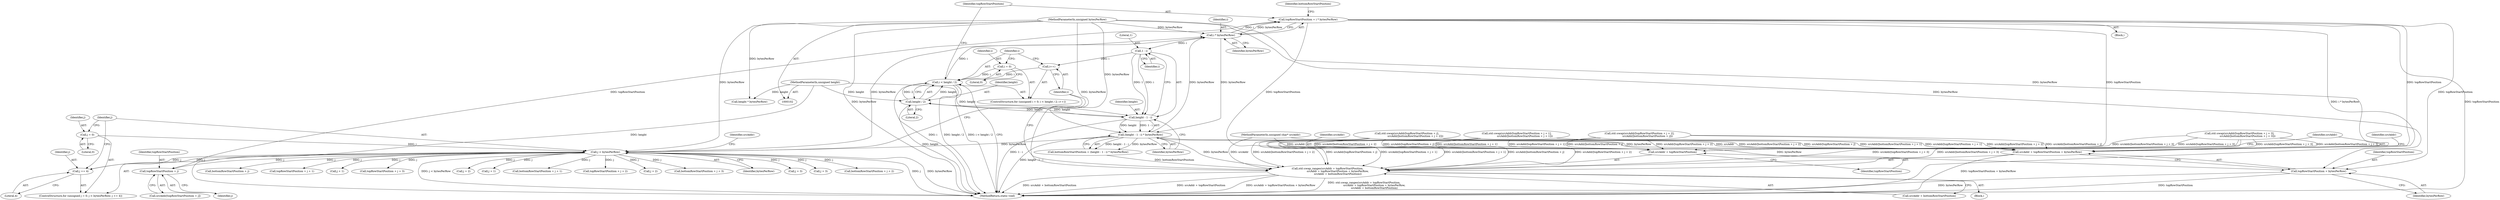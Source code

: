 digraph "0_Chrome_d59a4441697f6253e7dc3f7ae5caad6e5fd2c778_7@integer" {
"1000125" [label="(Call,topRowStartPosition = i * bytesPerRow)"];
"1000127" [label="(Call,i * bytesPerRow)"];
"1000116" [label="(Call,i < height / 2)"];
"1000113" [label="(Call,i = 0)"];
"1000121" [label="(Call,i++)"];
"1000136" [label="(Call,1 - i)"];
"1000118" [label="(Call,height / 2)"];
"1000134" [label="(Call,height - 1 - i)"];
"1000104" [label="(MethodParameterIn,unsigned height)"];
"1000150" [label="(Call,j < bytesPerRow)"];
"1000147" [label="(Call,j = 0)"];
"1000153" [label="(Call,j += 4)"];
"1000133" [label="(Call,(height - 1 - i) * bytesPerRow)"];
"1000105" [label="(MethodParameterIn,unsigned bytesPerRow)"];
"1000160" [label="(Call,topRowStartPosition + j)"];
"1000215" [label="(Call,std::swap_ranges(srcAddr + topRowStartPosition,\n                         srcAddr + topRowStartPosition + bytesPerRow,\n                         srcAddr + bottomRowStartPosition))"];
"1000216" [label="(Call,srcAddr + topRowStartPosition)"];
"1000219" [label="(Call,srcAddr + topRowStartPosition + bytesPerRow)"];
"1000221" [label="(Call,topRowStartPosition + bytesPerRow)"];
"1000157" [label="(Call,std::swap(srcAddr[topRowStartPosition + j],\n                     srcAddr[bottomRowStartPosition + j + 2]))"];
"1000123" [label="(Block,)"];
"1000222" [label="(Identifier,topRowStartPosition)"];
"1000180" [label="(Call,bottomRowStartPosition + j + 1)"];
"1000188" [label="(Call,topRowStartPosition + j + 2)"];
"1000127" [label="(Call,i * bytesPerRow)"];
"1000240" [label="(Call,height * bytesPerRow)"];
"1000190" [label="(Call,j + 2)"];
"1000116" [label="(Call,i < height / 2)"];
"1000136" [label="(Call,1 - i)"];
"1000170" [label="(Call,std::swap(srcAddr[topRowStartPosition + j + 1],\n                    srcAddr[bottomRowStartPosition + j + 1]))"];
"1000151" [label="(Identifier,j)"];
"1000155" [label="(Literal,4)"];
"1000121" [label="(Call,i++)"];
"1000158" [label="(Call,srcAddr[topRowStartPosition + j])"];
"1000255" [label="(MethodReturn,static void)"];
"1000148" [label="(Identifier,j)"];
"1000129" [label="(Identifier,bytesPerRow)"];
"1000126" [label="(Identifier,topRowStartPosition)"];
"1000114" [label="(Identifier,i)"];
"1000159" [label="(Identifier,srcAddr)"];
"1000219" [label="(Call,srcAddr + topRowStartPosition + bytesPerRow)"];
"1000138" [label="(Identifier,i)"];
"1000125" [label="(Call,topRowStartPosition = i * bytesPerRow)"];
"1000218" [label="(Identifier,topRowStartPosition)"];
"1000105" [label="(MethodParameterIn,unsigned bytesPerRow)"];
"1000221" [label="(Call,topRowStartPosition + bytesPerRow)"];
"1000113" [label="(Call,i = 0)"];
"1000214" [label="(Block,)"];
"1000223" [label="(Identifier,bytesPerRow)"];
"1000208" [label="(Call,bottomRowStartPosition + j + 3)"];
"1000185" [label="(Call,std::swap(srcAddr[topRowStartPosition + j + 2],\n                    srcAddr[bottomRowStartPosition + j]))"];
"1000152" [label="(Identifier,bytesPerRow)"];
"1000133" [label="(Call,(height - 1 - i) * bytesPerRow)"];
"1000117" [label="(Identifier,i)"];
"1000115" [label="(Literal,0)"];
"1000134" [label="(Call,height - 1 - i)"];
"1000137" [label="(Literal,1)"];
"1000119" [label="(Identifier,height)"];
"1000149" [label="(Literal,0)"];
"1000128" [label="(Identifier,i)"];
"1000111" [label="(ControlStructure,for (unsigned i = 0; i < height / 2; i++))"];
"1000118" [label="(Call,height / 2)"];
"1000135" [label="(Identifier,height)"];
"1000162" [label="(Identifier,j)"];
"1000203" [label="(Call,j + 3)"];
"1000210" [label="(Call,j + 3)"];
"1000217" [label="(Identifier,srcAddr)"];
"1000165" [label="(Call,bottomRowStartPosition + j + 2)"];
"1000215" [label="(Call,std::swap_ranges(srcAddr + topRowStartPosition,\n                         srcAddr + topRowStartPosition + bytesPerRow,\n                         srcAddr + bottomRowStartPosition))"];
"1000195" [label="(Call,bottomRowStartPosition + j)"];
"1000104" [label="(MethodParameterIn,unsigned height)"];
"1000120" [label="(Literal,2)"];
"1000173" [label="(Call,topRowStartPosition + j + 1)"];
"1000161" [label="(Identifier,topRowStartPosition)"];
"1000182" [label="(Call,j + 1)"];
"1000150" [label="(Call,j < bytesPerRow)"];
"1000122" [label="(Identifier,i)"];
"1000139" [label="(Identifier,bytesPerRow)"];
"1000224" [label="(Call,srcAddr + bottomRowStartPosition)"];
"1000201" [label="(Call,topRowStartPosition + j + 3)"];
"1000167" [label="(Call,j + 2)"];
"1000145" [label="(ControlStructure,for (unsigned j = 0; j < bytesPerRow; j += 4))"];
"1000198" [label="(Call,std::swap(srcAddr[topRowStartPosition + j + 3],\n                    srcAddr[bottomRowStartPosition + j + 3]))"];
"1000147" [label="(Call,j = 0)"];
"1000132" [label="(Identifier,bottomRowStartPosition)"];
"1000220" [label="(Identifier,srcAddr)"];
"1000160" [label="(Call,topRowStartPosition + j)"];
"1000216" [label="(Call,srcAddr + topRowStartPosition)"];
"1000153" [label="(Call,j += 4)"];
"1000175" [label="(Call,j + 1)"];
"1000103" [label="(MethodParameterIn,unsigned char* srcAddr)"];
"1000225" [label="(Identifier,srcAddr)"];
"1000154" [label="(Identifier,j)"];
"1000131" [label="(Call,bottomRowStartPosition = (height - 1 - i) * bytesPerRow)"];
"1000125" -> "1000123"  [label="AST: "];
"1000125" -> "1000127"  [label="CFG: "];
"1000126" -> "1000125"  [label="AST: "];
"1000127" -> "1000125"  [label="AST: "];
"1000132" -> "1000125"  [label="CFG: "];
"1000125" -> "1000255"  [label="DDG: topRowStartPosition"];
"1000125" -> "1000255"  [label="DDG: i * bytesPerRow"];
"1000127" -> "1000125"  [label="DDG: i"];
"1000127" -> "1000125"  [label="DDG: bytesPerRow"];
"1000125" -> "1000160"  [label="DDG: topRowStartPosition"];
"1000125" -> "1000215"  [label="DDG: topRowStartPosition"];
"1000125" -> "1000216"  [label="DDG: topRowStartPosition"];
"1000125" -> "1000219"  [label="DDG: topRowStartPosition"];
"1000125" -> "1000221"  [label="DDG: topRowStartPosition"];
"1000127" -> "1000129"  [label="CFG: "];
"1000128" -> "1000127"  [label="AST: "];
"1000129" -> "1000127"  [label="AST: "];
"1000116" -> "1000127"  [label="DDG: i"];
"1000150" -> "1000127"  [label="DDG: bytesPerRow"];
"1000105" -> "1000127"  [label="DDG: bytesPerRow"];
"1000133" -> "1000127"  [label="DDG: bytesPerRow"];
"1000127" -> "1000136"  [label="DDG: i"];
"1000127" -> "1000133"  [label="DDG: bytesPerRow"];
"1000116" -> "1000111"  [label="AST: "];
"1000116" -> "1000118"  [label="CFG: "];
"1000117" -> "1000116"  [label="AST: "];
"1000118" -> "1000116"  [label="AST: "];
"1000126" -> "1000116"  [label="CFG: "];
"1000255" -> "1000116"  [label="CFG: "];
"1000116" -> "1000255"  [label="DDG: i"];
"1000116" -> "1000255"  [label="DDG: height / 2"];
"1000116" -> "1000255"  [label="DDG: i < height / 2"];
"1000113" -> "1000116"  [label="DDG: i"];
"1000121" -> "1000116"  [label="DDG: i"];
"1000118" -> "1000116"  [label="DDG: height"];
"1000118" -> "1000116"  [label="DDG: 2"];
"1000113" -> "1000111"  [label="AST: "];
"1000113" -> "1000115"  [label="CFG: "];
"1000114" -> "1000113"  [label="AST: "];
"1000115" -> "1000113"  [label="AST: "];
"1000117" -> "1000113"  [label="CFG: "];
"1000121" -> "1000111"  [label="AST: "];
"1000121" -> "1000122"  [label="CFG: "];
"1000122" -> "1000121"  [label="AST: "];
"1000117" -> "1000121"  [label="CFG: "];
"1000136" -> "1000121"  [label="DDG: i"];
"1000136" -> "1000134"  [label="AST: "];
"1000136" -> "1000138"  [label="CFG: "];
"1000137" -> "1000136"  [label="AST: "];
"1000138" -> "1000136"  [label="AST: "];
"1000134" -> "1000136"  [label="CFG: "];
"1000136" -> "1000134"  [label="DDG: 1"];
"1000136" -> "1000134"  [label="DDG: i"];
"1000118" -> "1000120"  [label="CFG: "];
"1000119" -> "1000118"  [label="AST: "];
"1000120" -> "1000118"  [label="AST: "];
"1000118" -> "1000255"  [label="DDG: height"];
"1000134" -> "1000118"  [label="DDG: height"];
"1000104" -> "1000118"  [label="DDG: height"];
"1000118" -> "1000134"  [label="DDG: height"];
"1000134" -> "1000133"  [label="AST: "];
"1000135" -> "1000134"  [label="AST: "];
"1000139" -> "1000134"  [label="CFG: "];
"1000134" -> "1000255"  [label="DDG: 1 - i"];
"1000134" -> "1000133"  [label="DDG: height"];
"1000134" -> "1000133"  [label="DDG: 1 - i"];
"1000104" -> "1000134"  [label="DDG: height"];
"1000104" -> "1000102"  [label="AST: "];
"1000104" -> "1000255"  [label="DDG: height"];
"1000104" -> "1000240"  [label="DDG: height"];
"1000150" -> "1000145"  [label="AST: "];
"1000150" -> "1000152"  [label="CFG: "];
"1000151" -> "1000150"  [label="AST: "];
"1000152" -> "1000150"  [label="AST: "];
"1000159" -> "1000150"  [label="CFG: "];
"1000122" -> "1000150"  [label="CFG: "];
"1000150" -> "1000255"  [label="DDG: j"];
"1000150" -> "1000255"  [label="DDG: bytesPerRow"];
"1000150" -> "1000255"  [label="DDG: j < bytesPerRow"];
"1000147" -> "1000150"  [label="DDG: j"];
"1000153" -> "1000150"  [label="DDG: j"];
"1000133" -> "1000150"  [label="DDG: bytesPerRow"];
"1000105" -> "1000150"  [label="DDG: bytesPerRow"];
"1000150" -> "1000153"  [label="DDG: j"];
"1000150" -> "1000160"  [label="DDG: j"];
"1000150" -> "1000165"  [label="DDG: j"];
"1000150" -> "1000167"  [label="DDG: j"];
"1000150" -> "1000173"  [label="DDG: j"];
"1000150" -> "1000175"  [label="DDG: j"];
"1000150" -> "1000180"  [label="DDG: j"];
"1000150" -> "1000182"  [label="DDG: j"];
"1000150" -> "1000188"  [label="DDG: j"];
"1000150" -> "1000190"  [label="DDG: j"];
"1000150" -> "1000195"  [label="DDG: j"];
"1000150" -> "1000201"  [label="DDG: j"];
"1000150" -> "1000203"  [label="DDG: j"];
"1000150" -> "1000208"  [label="DDG: j"];
"1000150" -> "1000210"  [label="DDG: j"];
"1000147" -> "1000145"  [label="AST: "];
"1000147" -> "1000149"  [label="CFG: "];
"1000148" -> "1000147"  [label="AST: "];
"1000149" -> "1000147"  [label="AST: "];
"1000151" -> "1000147"  [label="CFG: "];
"1000153" -> "1000145"  [label="AST: "];
"1000153" -> "1000155"  [label="CFG: "];
"1000154" -> "1000153"  [label="AST: "];
"1000155" -> "1000153"  [label="AST: "];
"1000151" -> "1000153"  [label="CFG: "];
"1000133" -> "1000131"  [label="AST: "];
"1000133" -> "1000139"  [label="CFG: "];
"1000139" -> "1000133"  [label="AST: "];
"1000131" -> "1000133"  [label="CFG: "];
"1000133" -> "1000255"  [label="DDG: height - 1 - i"];
"1000133" -> "1000131"  [label="DDG: height - 1 - i"];
"1000133" -> "1000131"  [label="DDG: bytesPerRow"];
"1000105" -> "1000133"  [label="DDG: bytesPerRow"];
"1000133" -> "1000215"  [label="DDG: bytesPerRow"];
"1000133" -> "1000219"  [label="DDG: bytesPerRow"];
"1000133" -> "1000221"  [label="DDG: bytesPerRow"];
"1000105" -> "1000102"  [label="AST: "];
"1000105" -> "1000255"  [label="DDG: bytesPerRow"];
"1000105" -> "1000215"  [label="DDG: bytesPerRow"];
"1000105" -> "1000219"  [label="DDG: bytesPerRow"];
"1000105" -> "1000221"  [label="DDG: bytesPerRow"];
"1000105" -> "1000240"  [label="DDG: bytesPerRow"];
"1000160" -> "1000158"  [label="AST: "];
"1000160" -> "1000162"  [label="CFG: "];
"1000161" -> "1000160"  [label="AST: "];
"1000162" -> "1000160"  [label="AST: "];
"1000158" -> "1000160"  [label="CFG: "];
"1000215" -> "1000214"  [label="AST: "];
"1000215" -> "1000224"  [label="CFG: "];
"1000216" -> "1000215"  [label="AST: "];
"1000219" -> "1000215"  [label="AST: "];
"1000224" -> "1000215"  [label="AST: "];
"1000122" -> "1000215"  [label="CFG: "];
"1000215" -> "1000255"  [label="DDG: srcAddr + topRowStartPosition"];
"1000215" -> "1000255"  [label="DDG: srcAddr + topRowStartPosition + bytesPerRow"];
"1000215" -> "1000255"  [label="DDG: std::swap_ranges(srcAddr + topRowStartPosition,\n                         srcAddr + topRowStartPosition + bytesPerRow,\n                         srcAddr + bottomRowStartPosition)"];
"1000215" -> "1000255"  [label="DDG: srcAddr + bottomRowStartPosition"];
"1000170" -> "1000215"  [label="DDG: srcAddr[bottomRowStartPosition + j + 1]"];
"1000170" -> "1000215"  [label="DDG: srcAddr[topRowStartPosition + j + 1]"];
"1000185" -> "1000215"  [label="DDG: srcAddr[topRowStartPosition + j + 2]"];
"1000185" -> "1000215"  [label="DDG: srcAddr[bottomRowStartPosition + j]"];
"1000198" -> "1000215"  [label="DDG: srcAddr[bottomRowStartPosition + j + 3]"];
"1000198" -> "1000215"  [label="DDG: srcAddr[topRowStartPosition + j + 3]"];
"1000157" -> "1000215"  [label="DDG: srcAddr[bottomRowStartPosition + j + 2]"];
"1000157" -> "1000215"  [label="DDG: srcAddr[topRowStartPosition + j]"];
"1000103" -> "1000215"  [label="DDG: srcAddr"];
"1000131" -> "1000215"  [label="DDG: bottomRowStartPosition"];
"1000216" -> "1000218"  [label="CFG: "];
"1000217" -> "1000216"  [label="AST: "];
"1000218" -> "1000216"  [label="AST: "];
"1000220" -> "1000216"  [label="CFG: "];
"1000170" -> "1000216"  [label="DDG: srcAddr[bottomRowStartPosition + j + 1]"];
"1000170" -> "1000216"  [label="DDG: srcAddr[topRowStartPosition + j + 1]"];
"1000185" -> "1000216"  [label="DDG: srcAddr[topRowStartPosition + j + 2]"];
"1000185" -> "1000216"  [label="DDG: srcAddr[bottomRowStartPosition + j]"];
"1000198" -> "1000216"  [label="DDG: srcAddr[bottomRowStartPosition + j + 3]"];
"1000198" -> "1000216"  [label="DDG: srcAddr[topRowStartPosition + j + 3]"];
"1000157" -> "1000216"  [label="DDG: srcAddr[bottomRowStartPosition + j + 2]"];
"1000157" -> "1000216"  [label="DDG: srcAddr[topRowStartPosition + j]"];
"1000103" -> "1000216"  [label="DDG: srcAddr"];
"1000219" -> "1000221"  [label="CFG: "];
"1000220" -> "1000219"  [label="AST: "];
"1000221" -> "1000219"  [label="AST: "];
"1000225" -> "1000219"  [label="CFG: "];
"1000219" -> "1000255"  [label="DDG: topRowStartPosition + bytesPerRow"];
"1000170" -> "1000219"  [label="DDG: srcAddr[bottomRowStartPosition + j + 1]"];
"1000170" -> "1000219"  [label="DDG: srcAddr[topRowStartPosition + j + 1]"];
"1000185" -> "1000219"  [label="DDG: srcAddr[topRowStartPosition + j + 2]"];
"1000185" -> "1000219"  [label="DDG: srcAddr[bottomRowStartPosition + j]"];
"1000198" -> "1000219"  [label="DDG: srcAddr[bottomRowStartPosition + j + 3]"];
"1000198" -> "1000219"  [label="DDG: srcAddr[topRowStartPosition + j + 3]"];
"1000157" -> "1000219"  [label="DDG: srcAddr[bottomRowStartPosition + j + 2]"];
"1000157" -> "1000219"  [label="DDG: srcAddr[topRowStartPosition + j]"];
"1000103" -> "1000219"  [label="DDG: srcAddr"];
"1000221" -> "1000223"  [label="CFG: "];
"1000222" -> "1000221"  [label="AST: "];
"1000223" -> "1000221"  [label="AST: "];
"1000221" -> "1000255"  [label="DDG: bytesPerRow"];
"1000221" -> "1000255"  [label="DDG: topRowStartPosition"];
}

